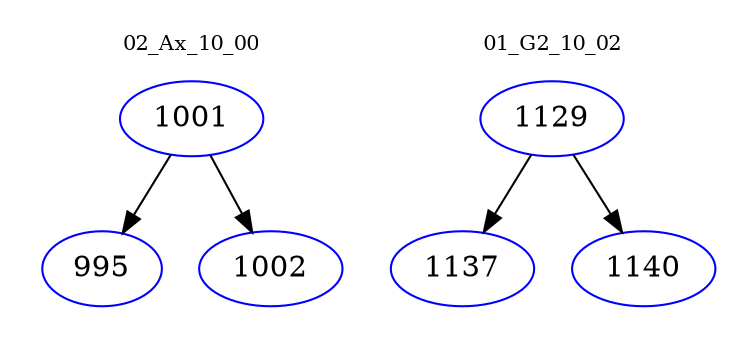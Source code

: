 digraph{
subgraph cluster_0 {
color = white
label = "02_Ax_10_00";
fontsize=10;
T0_1001 [label="1001", color="blue"]
T0_1001 -> T0_995 [color="black"]
T0_995 [label="995", color="blue"]
T0_1001 -> T0_1002 [color="black"]
T0_1002 [label="1002", color="blue"]
}
subgraph cluster_1 {
color = white
label = "01_G2_10_02";
fontsize=10;
T1_1129 [label="1129", color="blue"]
T1_1129 -> T1_1137 [color="black"]
T1_1137 [label="1137", color="blue"]
T1_1129 -> T1_1140 [color="black"]
T1_1140 [label="1140", color="blue"]
}
}
